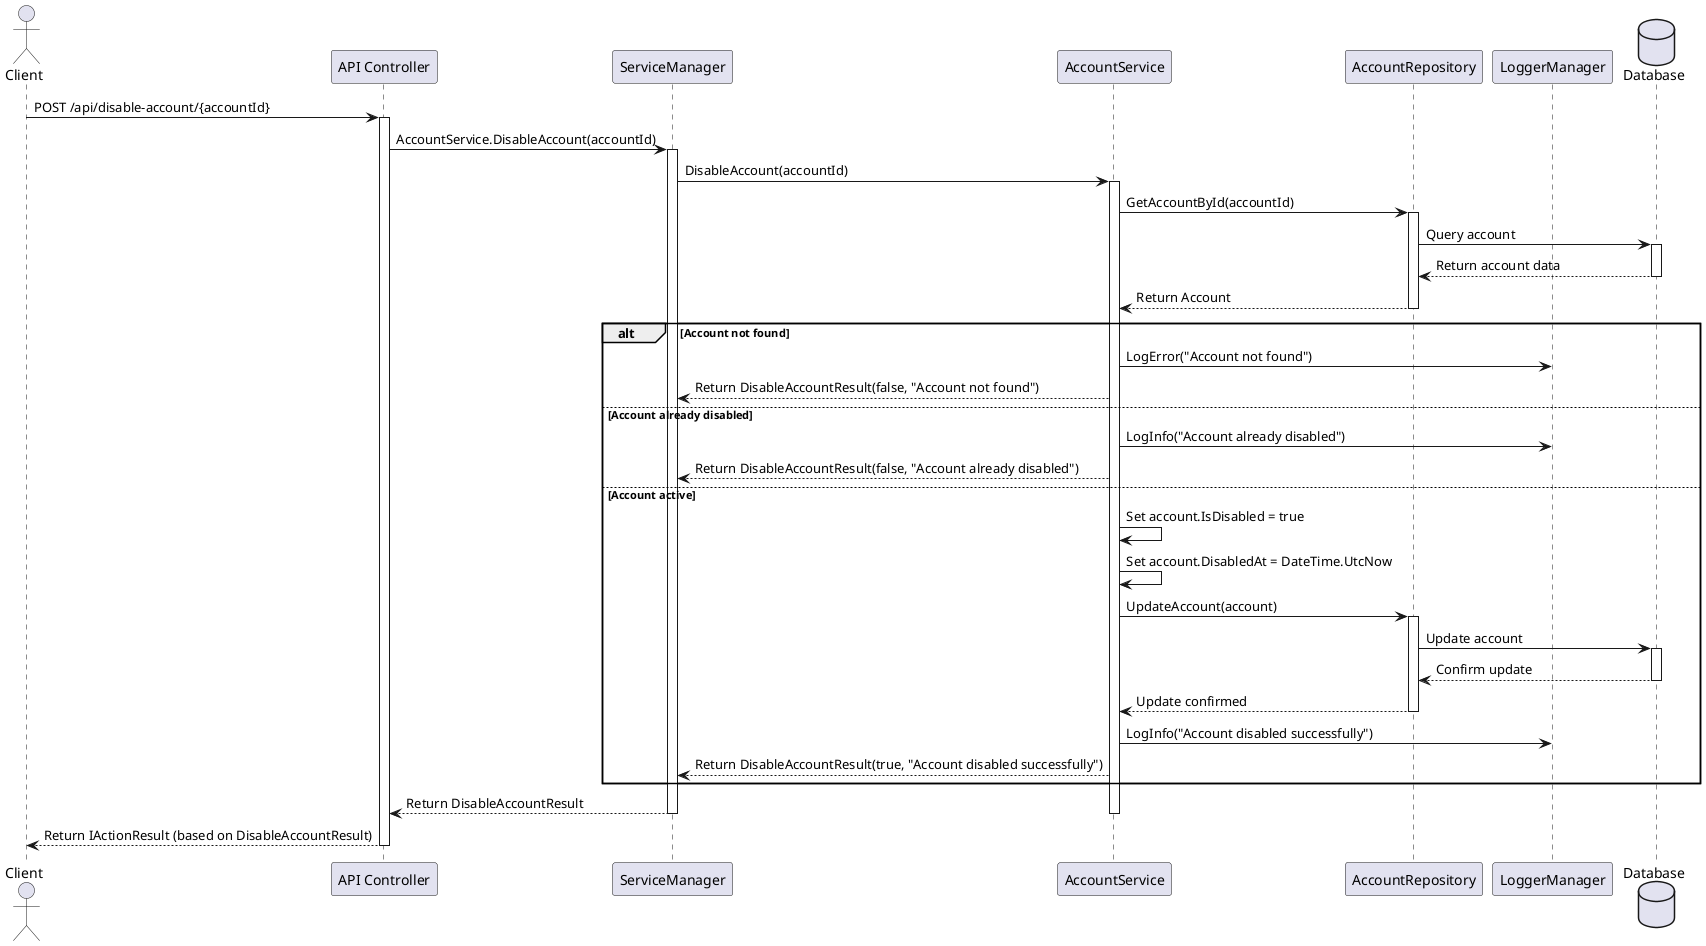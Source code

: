@startuml
actor Client
participant "API Controller" as Controller
participant "ServiceManager" as ServiceManager
participant "AccountService" as AccountService
participant "AccountRepository" as AccountRepository
participant "LoggerManager" as Logger
database "Database" as DB

Client -> Controller : POST /api/disable-account/{accountId}
activate Controller

Controller -> ServiceManager : AccountService.DisableAccount(accountId)
activate ServiceManager

ServiceManager -> AccountService : DisableAccount(accountId)
activate AccountService

AccountService -> AccountRepository : GetAccountById(accountId)
activate AccountRepository

AccountRepository -> DB : Query account
activate DB
DB --> AccountRepository : Return account data
deactivate DB

AccountRepository --> AccountService : Return Account
deactivate AccountRepository

alt Account not found
    AccountService -> Logger : LogError("Account not found")
    AccountService --> ServiceManager : Return DisableAccountResult(false, "Account not found")
else Account already disabled
    AccountService -> Logger : LogInfo("Account already disabled")
    AccountService --> ServiceManager : Return DisableAccountResult(false, "Account already disabled")
else Account active
    AccountService -> AccountService : Set account.IsDisabled = true
    AccountService -> AccountService : Set account.DisabledAt = DateTime.UtcNow
    AccountService -> AccountRepository : UpdateAccount(account)
    activate AccountRepository
    AccountRepository -> DB : Update account
    activate DB
    DB --> AccountRepository : Confirm update
    deactivate DB
    AccountRepository --> AccountService : Update confirmed
    deactivate AccountRepository
    AccountService -> Logger : LogInfo("Account disabled successfully")
    AccountService --> ServiceManager : Return DisableAccountResult(true, "Account disabled successfully")
end

ServiceManager --> Controller : Return DisableAccountResult
deactivate AccountService
deactivate ServiceManager

Controller --> Client : Return IActionResult (based on DisableAccountResult)
deactivate Controller
@enduml